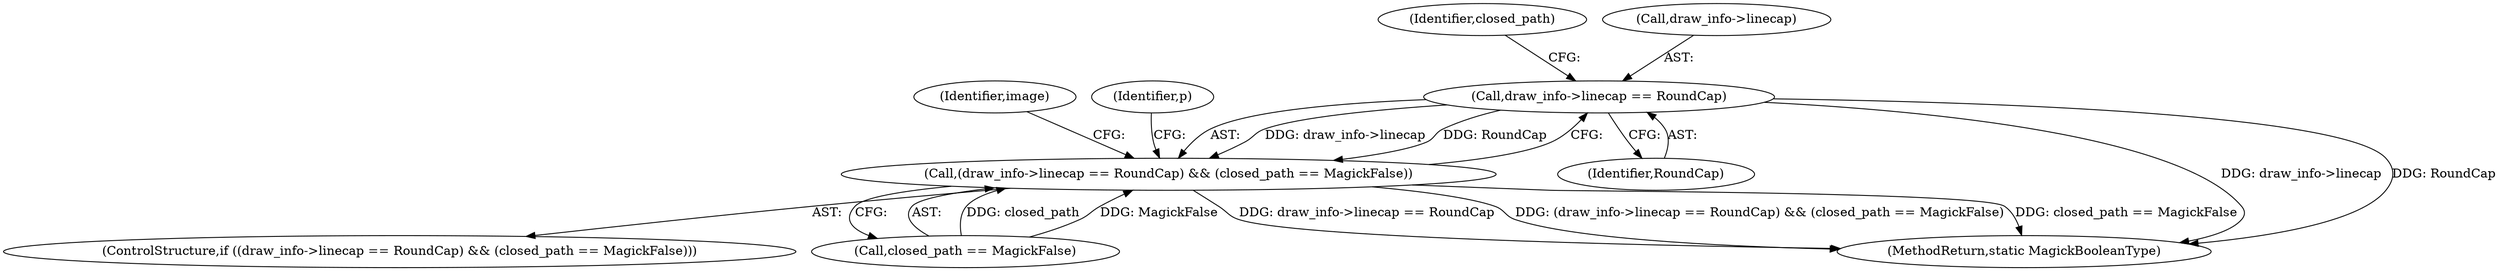 digraph "0_ImageMagick_726812fa2fa7ce16bcf58f6e115f65427a1c0950_3@pointer" {
"1000274" [label="(Call,draw_info->linecap == RoundCap)"];
"1000273" [label="(Call,(draw_info->linecap == RoundCap) && (closed_path == MagickFalse))"];
"1000278" [label="(Identifier,RoundCap)"];
"1000274" [label="(Call,draw_info->linecap == RoundCap)"];
"1000284" [label="(Identifier,image)"];
"1000207" [label="(Identifier,p)"];
"1000272" [label="(ControlStructure,if ((draw_info->linecap == RoundCap) && (closed_path == MagickFalse)))"];
"1000280" [label="(Identifier,closed_path)"];
"1000279" [label="(Call,closed_path == MagickFalse)"];
"1000316" [label="(MethodReturn,static MagickBooleanType)"];
"1000273" [label="(Call,(draw_info->linecap == RoundCap) && (closed_path == MagickFalse))"];
"1000275" [label="(Call,draw_info->linecap)"];
"1000274" -> "1000273"  [label="AST: "];
"1000274" -> "1000278"  [label="CFG: "];
"1000275" -> "1000274"  [label="AST: "];
"1000278" -> "1000274"  [label="AST: "];
"1000280" -> "1000274"  [label="CFG: "];
"1000273" -> "1000274"  [label="CFG: "];
"1000274" -> "1000316"  [label="DDG: draw_info->linecap"];
"1000274" -> "1000316"  [label="DDG: RoundCap"];
"1000274" -> "1000273"  [label="DDG: draw_info->linecap"];
"1000274" -> "1000273"  [label="DDG: RoundCap"];
"1000273" -> "1000272"  [label="AST: "];
"1000273" -> "1000279"  [label="CFG: "];
"1000279" -> "1000273"  [label="AST: "];
"1000284" -> "1000273"  [label="CFG: "];
"1000207" -> "1000273"  [label="CFG: "];
"1000273" -> "1000316"  [label="DDG: draw_info->linecap == RoundCap"];
"1000273" -> "1000316"  [label="DDG: (draw_info->linecap == RoundCap) && (closed_path == MagickFalse)"];
"1000273" -> "1000316"  [label="DDG: closed_path == MagickFalse"];
"1000279" -> "1000273"  [label="DDG: closed_path"];
"1000279" -> "1000273"  [label="DDG: MagickFalse"];
}
